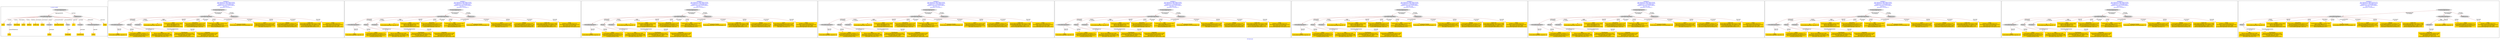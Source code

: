digraph n0 {
fontcolor="blue"
remincross="true"
label="s05-met.json"
subgraph cluster_0 {
label="1-correct model"
n2[style="filled",color="white",fillcolor="lightgray",label="CulturalHeritageObject1"];
n3[shape="plaintext",style="filled",fillcolor="gold",label="Date"];
n4[style="filled",color="white",fillcolor="lightgray",label="Person1"];
n5[shape="plaintext",style="filled",fillcolor="gold",label="Description"];
n6[shape="plaintext",style="filled",fillcolor="gold",label="values"];
n7[shape="plaintext",style="filled",fillcolor="gold",label="Medium"];
n8[shape="plaintext",style="filled",fillcolor="gold",label="Credit Line"];
n9[shape="plaintext",style="filled",fillcolor="gold",label="values"];
n10[style="filled",color="white",fillcolor="lightgray",label="Concept1"];
n11[shape="plaintext",style="filled",fillcolor="gold",label="Accession Number"];
n12[style="filled",color="white",fillcolor="lightgray",label="Place1"];
n13[shape="plaintext",style="filled",fillcolor="gold",label="id"];
n14[style="filled",color="white",fillcolor="lightgray",label="Concept2"];
n15[style="filled",color="white",fillcolor="lightgray",label="CulturalHeritageObject2"];
n16[shape="plaintext",style="filled",fillcolor="gold",label="values"];
n17[shape="plaintext",style="filled",fillcolor="gold",label="Who"];
n18[shape="plaintext",style="filled",fillcolor="gold",label="Geography"];
n19[style="filled",color="white",fillcolor="lightgray",label="EuropeanaAggregation1"];
n20[style="filled",color="white",fillcolor="lightgray",label="WebResource2"];
n21[shape="plaintext",style="filled",fillcolor="gold",label="image"];
n22[shape="plaintext",style="filled",fillcolor="gold",label="values"];
n23[shape="plaintext",style="filled",fillcolor="gold",label="Classification"];
}
subgraph cluster_1 {
label="candidate 0\nlink coherence:0.7894736842105263\nnode coherence:0.7894736842105263\nconfidence:0.7124108468678053\nmapping score:0.6077710341689676\ncost:18.9737\n-precision:0.79-recall:0.71"
n25[style="filled",color="white",fillcolor="lightgray",label="CulturalHeritageObject1"];
n26[style="filled",color="white",fillcolor="lightgray",label="CulturalHeritageObject2"];
n27[style="filled",color="white",fillcolor="lightgray",label="Person1"];
n28[style="filled",color="white",fillcolor="lightgray",label="Document1"];
n29[style="filled",color="white",fillcolor="lightgray",label="EuropeanaAggregation1"];
n30[style="filled",color="white",fillcolor="lightgray",label="WebResource1"];
n31[shape="plaintext",style="filled",fillcolor="gold",label="image\n[WebResource,classLink,0.973]\n[Document,columnSubClassOfLink,0.016]\n[Document,classLink,0.009]\n[CulturalHeritageObject,description,0.002]"];
n32[shape="plaintext",style="filled",fillcolor="gold",label="values\n[CulturalHeritageObject,objectId,1.0]"];
n33[shape="plaintext",style="filled",fillcolor="gold",label="Who\n[Person,nameOfThePerson,0.496]\n[Document,columnSubClassOfLink,0.198]\n[CulturalHeritageObject,description,0.153]\n[Document,classLink,0.153]"];
n34[shape="plaintext",style="filled",fillcolor="gold",label="id\n[CulturalHeritageObject,objectId,1.0]"];
n35[shape="plaintext",style="filled",fillcolor="gold",label="Classification\n[Person,biographicalInformation,0.597]\n[CulturalHeritageObject,description,0.306]\n[Concept,prefLabel,0.082]\n[Person,professionOrOccupation,0.014]"];
n36[shape="plaintext",style="filled",fillcolor="gold",label="values\n[CulturalHeritageObject,extent,0.964]\n[Person,dateOfDeath,0.02]\n[Person,dateOfBirth,0.015]\n[Person,biographicalInformation,0.002]"];
n37[shape="plaintext",style="filled",fillcolor="gold",label="Description\n[CulturalHeritageObject,description,0.553]\n[Person,biographicalInformation,0.37]\n[CulturalHeritageObject,provenance,0.047]\n[CulturalHeritageObject,title,0.03]"];
n38[shape="plaintext",style="filled",fillcolor="gold",label="Date\n[CulturalHeritageObject,created,0.782]\n[Person,dateOfBirth,0.11]\n[CulturalHeritageObject,description,0.071]\n[Person,dateOfDeath,0.037]"];
n39[shape="plaintext",style="filled",fillcolor="gold",label="values\n[CulturalHeritageObject,medium,0.71]\n[CulturalHeritageObject,description,0.215]\n[Person,biographicalInformation,0.071]\n[Concept,prefLabel,0.004]"];
n40[shape="plaintext",style="filled",fillcolor="gold",label="Accession Number\n[CulturalHeritageObject,accessionNumber,1.0]"];
n41[shape="plaintext",style="filled",fillcolor="gold",label="values\n[CulturalHeritageObject,description,0.361]\n[Person,biographicalInformation,0.305]\n[CulturalHeritageObject,provenance,0.224]\n[Document,classLink,0.11]"];
n42[shape="plaintext",style="filled",fillcolor="gold",label="Medium\n[CulturalHeritageObject,medium,0.87]\n[CulturalHeritageObject,description,0.124]\n[Person,biographicalInformation,0.006]\n[Document,columnSubClassOfLink,0.0]"];
n43[shape="plaintext",style="filled",fillcolor="gold",label="Credit Line\n[CulturalHeritageObject,provenance,0.686]\n[CulturalHeritageObject,description,0.142]\n[CulturalHeritageObject,rights,0.102]\n[Person,biographicalInformation,0.071]"];
n44[shape="plaintext",style="filled",fillcolor="gold",label="Geography\n[CulturalHeritageObject,description,0.406]\n[Person,biographicalInformation,0.38]\n[Document,classLink,0.118]\n[CulturalHeritageObject,rightsHolder,0.096]"];
}
subgraph cluster_2 {
label="candidate 1\nlink coherence:0.7894736842105263\nnode coherence:0.7894736842105263\nconfidence:0.7124108468678053\nmapping score:0.6077710341689676\ncost:18.9737\n-precision:0.79-recall:0.71"
n46[style="filled",color="white",fillcolor="lightgray",label="CulturalHeritageObject1"];
n47[style="filled",color="white",fillcolor="lightgray",label="CulturalHeritageObject2"];
n48[style="filled",color="white",fillcolor="lightgray",label="Person1"];
n49[style="filled",color="white",fillcolor="lightgray",label="Document2"];
n50[style="filled",color="white",fillcolor="lightgray",label="EuropeanaAggregation1"];
n51[style="filled",color="white",fillcolor="lightgray",label="WebResource1"];
n52[shape="plaintext",style="filled",fillcolor="gold",label="image\n[WebResource,classLink,0.973]\n[Document,columnSubClassOfLink,0.016]\n[Document,classLink,0.009]\n[CulturalHeritageObject,description,0.002]"];
n53[shape="plaintext",style="filled",fillcolor="gold",label="values\n[CulturalHeritageObject,objectId,1.0]"];
n54[shape="plaintext",style="filled",fillcolor="gold",label="Who\n[Person,nameOfThePerson,0.496]\n[Document,columnSubClassOfLink,0.198]\n[CulturalHeritageObject,description,0.153]\n[Document,classLink,0.153]"];
n55[shape="plaintext",style="filled",fillcolor="gold",label="Geography\n[CulturalHeritageObject,description,0.406]\n[Person,biographicalInformation,0.38]\n[Document,classLink,0.118]\n[CulturalHeritageObject,rightsHolder,0.096]"];
n56[shape="plaintext",style="filled",fillcolor="gold",label="id\n[CulturalHeritageObject,objectId,1.0]"];
n57[shape="plaintext",style="filled",fillcolor="gold",label="Classification\n[Person,biographicalInformation,0.597]\n[CulturalHeritageObject,description,0.306]\n[Concept,prefLabel,0.082]\n[Person,professionOrOccupation,0.014]"];
n58[shape="plaintext",style="filled",fillcolor="gold",label="values\n[CulturalHeritageObject,extent,0.964]\n[Person,dateOfDeath,0.02]\n[Person,dateOfBirth,0.015]\n[Person,biographicalInformation,0.002]"];
n59[shape="plaintext",style="filled",fillcolor="gold",label="Description\n[CulturalHeritageObject,description,0.553]\n[Person,biographicalInformation,0.37]\n[CulturalHeritageObject,provenance,0.047]\n[CulturalHeritageObject,title,0.03]"];
n60[shape="plaintext",style="filled",fillcolor="gold",label="Date\n[CulturalHeritageObject,created,0.782]\n[Person,dateOfBirth,0.11]\n[CulturalHeritageObject,description,0.071]\n[Person,dateOfDeath,0.037]"];
n61[shape="plaintext",style="filled",fillcolor="gold",label="values\n[CulturalHeritageObject,medium,0.71]\n[CulturalHeritageObject,description,0.215]\n[Person,biographicalInformation,0.071]\n[Concept,prefLabel,0.004]"];
n62[shape="plaintext",style="filled",fillcolor="gold",label="Accession Number\n[CulturalHeritageObject,accessionNumber,1.0]"];
n63[shape="plaintext",style="filled",fillcolor="gold",label="values\n[CulturalHeritageObject,description,0.361]\n[Person,biographicalInformation,0.305]\n[CulturalHeritageObject,provenance,0.224]\n[Document,classLink,0.11]"];
n64[shape="plaintext",style="filled",fillcolor="gold",label="Medium\n[CulturalHeritageObject,medium,0.87]\n[CulturalHeritageObject,description,0.124]\n[Person,biographicalInformation,0.006]\n[Document,columnSubClassOfLink,0.0]"];
n65[shape="plaintext",style="filled",fillcolor="gold",label="Credit Line\n[CulturalHeritageObject,provenance,0.686]\n[CulturalHeritageObject,description,0.142]\n[CulturalHeritageObject,rights,0.102]\n[Person,biographicalInformation,0.071]"];
}
subgraph cluster_3 {
label="candidate 2\nlink coherence:0.7894736842105263\nnode coherence:0.7894736842105263\nconfidence:0.7124108468678053\nmapping score:0.6077710341689676\ncost:18.9737\n-precision:0.79-recall:0.71"
n67[style="filled",color="white",fillcolor="lightgray",label="CulturalHeritageObject1"];
n68[style="filled",color="white",fillcolor="lightgray",label="CulturalHeritageObject2"];
n69[style="filled",color="white",fillcolor="lightgray",label="Person1"];
n70[style="filled",color="white",fillcolor="lightgray",label="Document1"];
n71[style="filled",color="white",fillcolor="lightgray",label="EuropeanaAggregation1"];
n72[style="filled",color="white",fillcolor="lightgray",label="WebResource1"];
n73[shape="plaintext",style="filled",fillcolor="gold",label="image\n[WebResource,classLink,0.973]\n[Document,columnSubClassOfLink,0.016]\n[Document,classLink,0.009]\n[CulturalHeritageObject,description,0.002]"];
n74[shape="plaintext",style="filled",fillcolor="gold",label="values\n[CulturalHeritageObject,objectId,1.0]"];
n75[shape="plaintext",style="filled",fillcolor="gold",label="Who\n[Person,nameOfThePerson,0.496]\n[Document,columnSubClassOfLink,0.198]\n[CulturalHeritageObject,description,0.153]\n[Document,classLink,0.153]"];
n76[shape="plaintext",style="filled",fillcolor="gold",label="id\n[CulturalHeritageObject,objectId,1.0]"];
n77[shape="plaintext",style="filled",fillcolor="gold",label="Classification\n[Person,biographicalInformation,0.597]\n[CulturalHeritageObject,description,0.306]\n[Concept,prefLabel,0.082]\n[Person,professionOrOccupation,0.014]"];
n78[shape="plaintext",style="filled",fillcolor="gold",label="values\n[CulturalHeritageObject,extent,0.964]\n[Person,dateOfDeath,0.02]\n[Person,dateOfBirth,0.015]\n[Person,biographicalInformation,0.002]"];
n79[shape="plaintext",style="filled",fillcolor="gold",label="Description\n[CulturalHeritageObject,description,0.553]\n[Person,biographicalInformation,0.37]\n[CulturalHeritageObject,provenance,0.047]\n[CulturalHeritageObject,title,0.03]"];
n80[shape="plaintext",style="filled",fillcolor="gold",label="Date\n[CulturalHeritageObject,created,0.782]\n[Person,dateOfBirth,0.11]\n[CulturalHeritageObject,description,0.071]\n[Person,dateOfDeath,0.037]"];
n81[shape="plaintext",style="filled",fillcolor="gold",label="values\n[CulturalHeritageObject,medium,0.71]\n[CulturalHeritageObject,description,0.215]\n[Person,biographicalInformation,0.071]\n[Concept,prefLabel,0.004]"];
n82[shape="plaintext",style="filled",fillcolor="gold",label="Accession Number\n[CulturalHeritageObject,accessionNumber,1.0]"];
n83[shape="plaintext",style="filled",fillcolor="gold",label="Credit Line\n[CulturalHeritageObject,provenance,0.686]\n[CulturalHeritageObject,description,0.142]\n[CulturalHeritageObject,rights,0.102]\n[Person,biographicalInformation,0.071]"];
n84[shape="plaintext",style="filled",fillcolor="gold",label="Medium\n[CulturalHeritageObject,medium,0.87]\n[CulturalHeritageObject,description,0.124]\n[Person,biographicalInformation,0.006]\n[Document,columnSubClassOfLink,0.0]"];
n85[shape="plaintext",style="filled",fillcolor="gold",label="values\n[CulturalHeritageObject,description,0.361]\n[Person,biographicalInformation,0.305]\n[CulturalHeritageObject,provenance,0.224]\n[Document,classLink,0.11]"];
n86[shape="plaintext",style="filled",fillcolor="gold",label="Geography\n[CulturalHeritageObject,description,0.406]\n[Person,biographicalInformation,0.38]\n[Document,classLink,0.118]\n[CulturalHeritageObject,rightsHolder,0.096]"];
}
subgraph cluster_4 {
label="candidate 3\nlink coherence:0.7894736842105263\nnode coherence:0.7894736842105263\nconfidence:0.7124108468678053\nmapping score:0.6077710341689676\ncost:18.97376\n-precision:0.79-recall:0.71"
n88[style="filled",color="white",fillcolor="lightgray",label="CulturalHeritageObject1"];
n89[style="filled",color="white",fillcolor="lightgray",label="CulturalHeritageObject2"];
n90[style="filled",color="white",fillcolor="lightgray",label="Person2"];
n91[style="filled",color="white",fillcolor="lightgray",label="Document1"];
n92[style="filled",color="white",fillcolor="lightgray",label="EuropeanaAggregation1"];
n93[style="filled",color="white",fillcolor="lightgray",label="WebResource1"];
n94[shape="plaintext",style="filled",fillcolor="gold",label="image\n[WebResource,classLink,0.973]\n[Document,columnSubClassOfLink,0.016]\n[Document,classLink,0.009]\n[CulturalHeritageObject,description,0.002]"];
n95[shape="plaintext",style="filled",fillcolor="gold",label="values\n[CulturalHeritageObject,objectId,1.0]"];
n96[shape="plaintext",style="filled",fillcolor="gold",label="id\n[CulturalHeritageObject,objectId,1.0]"];
n97[shape="plaintext",style="filled",fillcolor="gold",label="values\n[CulturalHeritageObject,extent,0.964]\n[Person,dateOfDeath,0.02]\n[Person,dateOfBirth,0.015]\n[Person,biographicalInformation,0.002]"];
n98[shape="plaintext",style="filled",fillcolor="gold",label="Description\n[CulturalHeritageObject,description,0.553]\n[Person,biographicalInformation,0.37]\n[CulturalHeritageObject,provenance,0.047]\n[CulturalHeritageObject,title,0.03]"];
n99[shape="plaintext",style="filled",fillcolor="gold",label="Date\n[CulturalHeritageObject,created,0.782]\n[Person,dateOfBirth,0.11]\n[CulturalHeritageObject,description,0.071]\n[Person,dateOfDeath,0.037]"];
n100[shape="plaintext",style="filled",fillcolor="gold",label="values\n[CulturalHeritageObject,medium,0.71]\n[CulturalHeritageObject,description,0.215]\n[Person,biographicalInformation,0.071]\n[Concept,prefLabel,0.004]"];
n101[shape="plaintext",style="filled",fillcolor="gold",label="Who\n[Person,nameOfThePerson,0.496]\n[Document,columnSubClassOfLink,0.198]\n[CulturalHeritageObject,description,0.153]\n[Document,classLink,0.153]"];
n102[shape="plaintext",style="filled",fillcolor="gold",label="Accession Number\n[CulturalHeritageObject,accessionNumber,1.0]"];
n103[shape="plaintext",style="filled",fillcolor="gold",label="values\n[CulturalHeritageObject,description,0.361]\n[Person,biographicalInformation,0.305]\n[CulturalHeritageObject,provenance,0.224]\n[Document,classLink,0.11]"];
n104[shape="plaintext",style="filled",fillcolor="gold",label="Medium\n[CulturalHeritageObject,medium,0.87]\n[CulturalHeritageObject,description,0.124]\n[Person,biographicalInformation,0.006]\n[Document,columnSubClassOfLink,0.0]"];
n105[shape="plaintext",style="filled",fillcolor="gold",label="Classification\n[Person,biographicalInformation,0.597]\n[CulturalHeritageObject,description,0.306]\n[Concept,prefLabel,0.082]\n[Person,professionOrOccupation,0.014]"];
n106[shape="plaintext",style="filled",fillcolor="gold",label="Credit Line\n[CulturalHeritageObject,provenance,0.686]\n[CulturalHeritageObject,description,0.142]\n[CulturalHeritageObject,rights,0.102]\n[Person,biographicalInformation,0.071]"];
n107[shape="plaintext",style="filled",fillcolor="gold",label="Geography\n[CulturalHeritageObject,description,0.406]\n[Person,biographicalInformation,0.38]\n[Document,classLink,0.118]\n[CulturalHeritageObject,rightsHolder,0.096]"];
}
subgraph cluster_5 {
label="candidate 4\nlink coherence:0.7894736842105263\nnode coherence:0.7894736842105263\nconfidence:0.7124108468678053\nmapping score:0.6077710341689676\ncost:18.97376\n-precision:0.79-recall:0.71"
n109[style="filled",color="white",fillcolor="lightgray",label="CulturalHeritageObject1"];
n110[style="filled",color="white",fillcolor="lightgray",label="CulturalHeritageObject2"];
n111[style="filled",color="white",fillcolor="lightgray",label="Person2"];
n112[style="filled",color="white",fillcolor="lightgray",label="Document2"];
n113[style="filled",color="white",fillcolor="lightgray",label="EuropeanaAggregation1"];
n114[style="filled",color="white",fillcolor="lightgray",label="WebResource1"];
n115[shape="plaintext",style="filled",fillcolor="gold",label="image\n[WebResource,classLink,0.973]\n[Document,columnSubClassOfLink,0.016]\n[Document,classLink,0.009]\n[CulturalHeritageObject,description,0.002]"];
n116[shape="plaintext",style="filled",fillcolor="gold",label="values\n[CulturalHeritageObject,objectId,1.0]"];
n117[shape="plaintext",style="filled",fillcolor="gold",label="Geography\n[CulturalHeritageObject,description,0.406]\n[Person,biographicalInformation,0.38]\n[Document,classLink,0.118]\n[CulturalHeritageObject,rightsHolder,0.096]"];
n118[shape="plaintext",style="filled",fillcolor="gold",label="id\n[CulturalHeritageObject,objectId,1.0]"];
n119[shape="plaintext",style="filled",fillcolor="gold",label="values\n[CulturalHeritageObject,extent,0.964]\n[Person,dateOfDeath,0.02]\n[Person,dateOfBirth,0.015]\n[Person,biographicalInformation,0.002]"];
n120[shape="plaintext",style="filled",fillcolor="gold",label="Description\n[CulturalHeritageObject,description,0.553]\n[Person,biographicalInformation,0.37]\n[CulturalHeritageObject,provenance,0.047]\n[CulturalHeritageObject,title,0.03]"];
n121[shape="plaintext",style="filled",fillcolor="gold",label="Date\n[CulturalHeritageObject,created,0.782]\n[Person,dateOfBirth,0.11]\n[CulturalHeritageObject,description,0.071]\n[Person,dateOfDeath,0.037]"];
n122[shape="plaintext",style="filled",fillcolor="gold",label="values\n[CulturalHeritageObject,medium,0.71]\n[CulturalHeritageObject,description,0.215]\n[Person,biographicalInformation,0.071]\n[Concept,prefLabel,0.004]"];
n123[shape="plaintext",style="filled",fillcolor="gold",label="Who\n[Person,nameOfThePerson,0.496]\n[Document,columnSubClassOfLink,0.198]\n[CulturalHeritageObject,description,0.153]\n[Document,classLink,0.153]"];
n124[shape="plaintext",style="filled",fillcolor="gold",label="Accession Number\n[CulturalHeritageObject,accessionNumber,1.0]"];
n125[shape="plaintext",style="filled",fillcolor="gold",label="values\n[CulturalHeritageObject,description,0.361]\n[Person,biographicalInformation,0.305]\n[CulturalHeritageObject,provenance,0.224]\n[Document,classLink,0.11]"];
n126[shape="plaintext",style="filled",fillcolor="gold",label="Medium\n[CulturalHeritageObject,medium,0.87]\n[CulturalHeritageObject,description,0.124]\n[Person,biographicalInformation,0.006]\n[Document,columnSubClassOfLink,0.0]"];
n127[shape="plaintext",style="filled",fillcolor="gold",label="Classification\n[Person,biographicalInformation,0.597]\n[CulturalHeritageObject,description,0.306]\n[Concept,prefLabel,0.082]\n[Person,professionOrOccupation,0.014]"];
n128[shape="plaintext",style="filled",fillcolor="gold",label="Credit Line\n[CulturalHeritageObject,provenance,0.686]\n[CulturalHeritageObject,description,0.142]\n[CulturalHeritageObject,rights,0.102]\n[Person,biographicalInformation,0.071]"];
}
subgraph cluster_6 {
label="candidate 5\nlink coherence:0.7894736842105263\nnode coherence:0.7894736842105263\nconfidence:0.7124108468678053\nmapping score:0.6077710341689676\ncost:18.97394\n-precision:0.79-recall:0.71"
n130[style="filled",color="white",fillcolor="lightgray",label="CulturalHeritageObject1"];
n131[style="filled",color="white",fillcolor="lightgray",label="CulturalHeritageObject2"];
n132[style="filled",color="white",fillcolor="lightgray",label="Person1"];
n133[style="filled",color="white",fillcolor="lightgray",label="Document1"];
n134[style="filled",color="white",fillcolor="lightgray",label="EuropeanaAggregation1"];
n135[style="filled",color="white",fillcolor="lightgray",label="WebResource2"];
n136[shape="plaintext",style="filled",fillcolor="gold",label="values\n[CulturalHeritageObject,objectId,1.0]"];
n137[shape="plaintext",style="filled",fillcolor="gold",label="Who\n[Person,nameOfThePerson,0.496]\n[Document,columnSubClassOfLink,0.198]\n[CulturalHeritageObject,description,0.153]\n[Document,classLink,0.153]"];
n138[shape="plaintext",style="filled",fillcolor="gold",label="id\n[CulturalHeritageObject,objectId,1.0]"];
n139[shape="plaintext",style="filled",fillcolor="gold",label="Classification\n[Person,biographicalInformation,0.597]\n[CulturalHeritageObject,description,0.306]\n[Concept,prefLabel,0.082]\n[Person,professionOrOccupation,0.014]"];
n140[shape="plaintext",style="filled",fillcolor="gold",label="values\n[CulturalHeritageObject,extent,0.964]\n[Person,dateOfDeath,0.02]\n[Person,dateOfBirth,0.015]\n[Person,biographicalInformation,0.002]"];
n141[shape="plaintext",style="filled",fillcolor="gold",label="Description\n[CulturalHeritageObject,description,0.553]\n[Person,biographicalInformation,0.37]\n[CulturalHeritageObject,provenance,0.047]\n[CulturalHeritageObject,title,0.03]"];
n142[shape="plaintext",style="filled",fillcolor="gold",label="Date\n[CulturalHeritageObject,created,0.782]\n[Person,dateOfBirth,0.11]\n[CulturalHeritageObject,description,0.071]\n[Person,dateOfDeath,0.037]"];
n143[shape="plaintext",style="filled",fillcolor="gold",label="values\n[CulturalHeritageObject,medium,0.71]\n[CulturalHeritageObject,description,0.215]\n[Person,biographicalInformation,0.071]\n[Concept,prefLabel,0.004]"];
n144[shape="plaintext",style="filled",fillcolor="gold",label="Accession Number\n[CulturalHeritageObject,accessionNumber,1.0]"];
n145[shape="plaintext",style="filled",fillcolor="gold",label="image\n[WebResource,classLink,0.973]\n[Document,columnSubClassOfLink,0.016]\n[Document,classLink,0.009]\n[CulturalHeritageObject,description,0.002]"];
n146[shape="plaintext",style="filled",fillcolor="gold",label="values\n[CulturalHeritageObject,description,0.361]\n[Person,biographicalInformation,0.305]\n[CulturalHeritageObject,provenance,0.224]\n[Document,classLink,0.11]"];
n147[shape="plaintext",style="filled",fillcolor="gold",label="Medium\n[CulturalHeritageObject,medium,0.87]\n[CulturalHeritageObject,description,0.124]\n[Person,biographicalInformation,0.006]\n[Document,columnSubClassOfLink,0.0]"];
n148[shape="plaintext",style="filled",fillcolor="gold",label="Credit Line\n[CulturalHeritageObject,provenance,0.686]\n[CulturalHeritageObject,description,0.142]\n[CulturalHeritageObject,rights,0.102]\n[Person,biographicalInformation,0.071]"];
n149[shape="plaintext",style="filled",fillcolor="gold",label="Geography\n[CulturalHeritageObject,description,0.406]\n[Person,biographicalInformation,0.38]\n[Document,classLink,0.118]\n[CulturalHeritageObject,rightsHolder,0.096]"];
}
subgraph cluster_7 {
label="candidate 6\nlink coherence:0.7894736842105263\nnode coherence:0.7894736842105263\nconfidence:0.7124108468678053\nmapping score:0.6077710341689676\ncost:18.97394\n-precision:0.79-recall:0.71"
n151[style="filled",color="white",fillcolor="lightgray",label="CulturalHeritageObject1"];
n152[style="filled",color="white",fillcolor="lightgray",label="CulturalHeritageObject2"];
n153[style="filled",color="white",fillcolor="lightgray",label="Person1"];
n154[style="filled",color="white",fillcolor="lightgray",label="Document2"];
n155[style="filled",color="white",fillcolor="lightgray",label="EuropeanaAggregation1"];
n156[style="filled",color="white",fillcolor="lightgray",label="WebResource2"];
n157[shape="plaintext",style="filled",fillcolor="gold",label="values\n[CulturalHeritageObject,objectId,1.0]"];
n158[shape="plaintext",style="filled",fillcolor="gold",label="Who\n[Person,nameOfThePerson,0.496]\n[Document,columnSubClassOfLink,0.198]\n[CulturalHeritageObject,description,0.153]\n[Document,classLink,0.153]"];
n159[shape="plaintext",style="filled",fillcolor="gold",label="Geography\n[CulturalHeritageObject,description,0.406]\n[Person,biographicalInformation,0.38]\n[Document,classLink,0.118]\n[CulturalHeritageObject,rightsHolder,0.096]"];
n160[shape="plaintext",style="filled",fillcolor="gold",label="id\n[CulturalHeritageObject,objectId,1.0]"];
n161[shape="plaintext",style="filled",fillcolor="gold",label="Classification\n[Person,biographicalInformation,0.597]\n[CulturalHeritageObject,description,0.306]\n[Concept,prefLabel,0.082]\n[Person,professionOrOccupation,0.014]"];
n162[shape="plaintext",style="filled",fillcolor="gold",label="values\n[CulturalHeritageObject,extent,0.964]\n[Person,dateOfDeath,0.02]\n[Person,dateOfBirth,0.015]\n[Person,biographicalInformation,0.002]"];
n163[shape="plaintext",style="filled",fillcolor="gold",label="Description\n[CulturalHeritageObject,description,0.553]\n[Person,biographicalInformation,0.37]\n[CulturalHeritageObject,provenance,0.047]\n[CulturalHeritageObject,title,0.03]"];
n164[shape="plaintext",style="filled",fillcolor="gold",label="Date\n[CulturalHeritageObject,created,0.782]\n[Person,dateOfBirth,0.11]\n[CulturalHeritageObject,description,0.071]\n[Person,dateOfDeath,0.037]"];
n165[shape="plaintext",style="filled",fillcolor="gold",label="values\n[CulturalHeritageObject,medium,0.71]\n[CulturalHeritageObject,description,0.215]\n[Person,biographicalInformation,0.071]\n[Concept,prefLabel,0.004]"];
n166[shape="plaintext",style="filled",fillcolor="gold",label="Accession Number\n[CulturalHeritageObject,accessionNumber,1.0]"];
n167[shape="plaintext",style="filled",fillcolor="gold",label="image\n[WebResource,classLink,0.973]\n[Document,columnSubClassOfLink,0.016]\n[Document,classLink,0.009]\n[CulturalHeritageObject,description,0.002]"];
n168[shape="plaintext",style="filled",fillcolor="gold",label="values\n[CulturalHeritageObject,description,0.361]\n[Person,biographicalInformation,0.305]\n[CulturalHeritageObject,provenance,0.224]\n[Document,classLink,0.11]"];
n169[shape="plaintext",style="filled",fillcolor="gold",label="Medium\n[CulturalHeritageObject,medium,0.87]\n[CulturalHeritageObject,description,0.124]\n[Person,biographicalInformation,0.006]\n[Document,columnSubClassOfLink,0.0]"];
n170[shape="plaintext",style="filled",fillcolor="gold",label="Credit Line\n[CulturalHeritageObject,provenance,0.686]\n[CulturalHeritageObject,description,0.142]\n[CulturalHeritageObject,rights,0.102]\n[Person,biographicalInformation,0.071]"];
}
subgraph cluster_8 {
label="candidate 7\nlink coherence:0.7894736842105263\nnode coherence:0.7894736842105263\nconfidence:0.7124108468678053\nmapping score:0.6077710341689676\ncost:18.974\n-precision:0.79-recall:0.71"
n172[style="filled",color="white",fillcolor="lightgray",label="CulturalHeritageObject1"];
n173[style="filled",color="white",fillcolor="lightgray",label="CulturalHeritageObject2"];
n174[style="filled",color="white",fillcolor="lightgray",label="Person2"];
n175[style="filled",color="white",fillcolor="lightgray",label="Document1"];
n176[style="filled",color="white",fillcolor="lightgray",label="EuropeanaAggregation1"];
n177[style="filled",color="white",fillcolor="lightgray",label="WebResource2"];
n178[shape="plaintext",style="filled",fillcolor="gold",label="values\n[CulturalHeritageObject,objectId,1.0]"];
n179[shape="plaintext",style="filled",fillcolor="gold",label="id\n[CulturalHeritageObject,objectId,1.0]"];
n180[shape="plaintext",style="filled",fillcolor="gold",label="values\n[CulturalHeritageObject,extent,0.964]\n[Person,dateOfDeath,0.02]\n[Person,dateOfBirth,0.015]\n[Person,biographicalInformation,0.002]"];
n181[shape="plaintext",style="filled",fillcolor="gold",label="Description\n[CulturalHeritageObject,description,0.553]\n[Person,biographicalInformation,0.37]\n[CulturalHeritageObject,provenance,0.047]\n[CulturalHeritageObject,title,0.03]"];
n182[shape="plaintext",style="filled",fillcolor="gold",label="Date\n[CulturalHeritageObject,created,0.782]\n[Person,dateOfBirth,0.11]\n[CulturalHeritageObject,description,0.071]\n[Person,dateOfDeath,0.037]"];
n183[shape="plaintext",style="filled",fillcolor="gold",label="values\n[CulturalHeritageObject,medium,0.71]\n[CulturalHeritageObject,description,0.215]\n[Person,biographicalInformation,0.071]\n[Concept,prefLabel,0.004]"];
n184[shape="plaintext",style="filled",fillcolor="gold",label="Who\n[Person,nameOfThePerson,0.496]\n[Document,columnSubClassOfLink,0.198]\n[CulturalHeritageObject,description,0.153]\n[Document,classLink,0.153]"];
n185[shape="plaintext",style="filled",fillcolor="gold",label="Accession Number\n[CulturalHeritageObject,accessionNumber,1.0]"];
n186[shape="plaintext",style="filled",fillcolor="gold",label="image\n[WebResource,classLink,0.973]\n[Document,columnSubClassOfLink,0.016]\n[Document,classLink,0.009]\n[CulturalHeritageObject,description,0.002]"];
n187[shape="plaintext",style="filled",fillcolor="gold",label="values\n[CulturalHeritageObject,description,0.361]\n[Person,biographicalInformation,0.305]\n[CulturalHeritageObject,provenance,0.224]\n[Document,classLink,0.11]"];
n188[shape="plaintext",style="filled",fillcolor="gold",label="Medium\n[CulturalHeritageObject,medium,0.87]\n[CulturalHeritageObject,description,0.124]\n[Person,biographicalInformation,0.006]\n[Document,columnSubClassOfLink,0.0]"];
n189[shape="plaintext",style="filled",fillcolor="gold",label="Classification\n[Person,biographicalInformation,0.597]\n[CulturalHeritageObject,description,0.306]\n[Concept,prefLabel,0.082]\n[Person,professionOrOccupation,0.014]"];
n190[shape="plaintext",style="filled",fillcolor="gold",label="Credit Line\n[CulturalHeritageObject,provenance,0.686]\n[CulturalHeritageObject,description,0.142]\n[CulturalHeritageObject,rights,0.102]\n[Person,biographicalInformation,0.071]"];
n191[shape="plaintext",style="filled",fillcolor="gold",label="Geography\n[CulturalHeritageObject,description,0.406]\n[Person,biographicalInformation,0.38]\n[Document,classLink,0.118]\n[CulturalHeritageObject,rightsHolder,0.096]"];
}
subgraph cluster_9 {
label="candidate 8\nlink coherence:0.7894736842105263\nnode coherence:0.7894736842105263\nconfidence:0.7124108468678053\nmapping score:0.6077710341689676\ncost:18.974\n-precision:0.79-recall:0.71"
n193[style="filled",color="white",fillcolor="lightgray",label="CulturalHeritageObject1"];
n194[style="filled",color="white",fillcolor="lightgray",label="CulturalHeritageObject2"];
n195[style="filled",color="white",fillcolor="lightgray",label="Person2"];
n196[style="filled",color="white",fillcolor="lightgray",label="Document2"];
n197[style="filled",color="white",fillcolor="lightgray",label="EuropeanaAggregation1"];
n198[style="filled",color="white",fillcolor="lightgray",label="WebResource2"];
n199[shape="plaintext",style="filled",fillcolor="gold",label="values\n[CulturalHeritageObject,objectId,1.0]"];
n200[shape="plaintext",style="filled",fillcolor="gold",label="Geography\n[CulturalHeritageObject,description,0.406]\n[Person,biographicalInformation,0.38]\n[Document,classLink,0.118]\n[CulturalHeritageObject,rightsHolder,0.096]"];
n201[shape="plaintext",style="filled",fillcolor="gold",label="id\n[CulturalHeritageObject,objectId,1.0]"];
n202[shape="plaintext",style="filled",fillcolor="gold",label="values\n[CulturalHeritageObject,extent,0.964]\n[Person,dateOfDeath,0.02]\n[Person,dateOfBirth,0.015]\n[Person,biographicalInformation,0.002]"];
n203[shape="plaintext",style="filled",fillcolor="gold",label="Description\n[CulturalHeritageObject,description,0.553]\n[Person,biographicalInformation,0.37]\n[CulturalHeritageObject,provenance,0.047]\n[CulturalHeritageObject,title,0.03]"];
n204[shape="plaintext",style="filled",fillcolor="gold",label="Date\n[CulturalHeritageObject,created,0.782]\n[Person,dateOfBirth,0.11]\n[CulturalHeritageObject,description,0.071]\n[Person,dateOfDeath,0.037]"];
n205[shape="plaintext",style="filled",fillcolor="gold",label="values\n[CulturalHeritageObject,medium,0.71]\n[CulturalHeritageObject,description,0.215]\n[Person,biographicalInformation,0.071]\n[Concept,prefLabel,0.004]"];
n206[shape="plaintext",style="filled",fillcolor="gold",label="Who\n[Person,nameOfThePerson,0.496]\n[Document,columnSubClassOfLink,0.198]\n[CulturalHeritageObject,description,0.153]\n[Document,classLink,0.153]"];
n207[shape="plaintext",style="filled",fillcolor="gold",label="Accession Number\n[CulturalHeritageObject,accessionNumber,1.0]"];
n208[shape="plaintext",style="filled",fillcolor="gold",label="image\n[WebResource,classLink,0.973]\n[Document,columnSubClassOfLink,0.016]\n[Document,classLink,0.009]\n[CulturalHeritageObject,description,0.002]"];
n209[shape="plaintext",style="filled",fillcolor="gold",label="values\n[CulturalHeritageObject,description,0.361]\n[Person,biographicalInformation,0.305]\n[CulturalHeritageObject,provenance,0.224]\n[Document,classLink,0.11]"];
n210[shape="plaintext",style="filled",fillcolor="gold",label="Medium\n[CulturalHeritageObject,medium,0.87]\n[CulturalHeritageObject,description,0.124]\n[Person,biographicalInformation,0.006]\n[Document,columnSubClassOfLink,0.0]"];
n211[shape="plaintext",style="filled",fillcolor="gold",label="Classification\n[Person,biographicalInformation,0.597]\n[CulturalHeritageObject,description,0.306]\n[Concept,prefLabel,0.082]\n[Person,professionOrOccupation,0.014]"];
n212[shape="plaintext",style="filled",fillcolor="gold",label="Credit Line\n[CulturalHeritageObject,provenance,0.686]\n[CulturalHeritageObject,description,0.142]\n[CulturalHeritageObject,rights,0.102]\n[Person,biographicalInformation,0.071]"];
}
subgraph cluster_10 {
label="candidate 9\nlink coherence:0.7368421052631579\nnode coherence:0.7894736842105263\nconfidence:0.7124108468678053\nmapping score:0.6077710341689676\ncost:18.97182\n-precision:0.74-recall:0.67"
n214[style="filled",color="white",fillcolor="lightgray",label="CulturalHeritageObject1"];
n215[style="filled",color="white",fillcolor="lightgray",label="Person1"];
n216[style="filled",color="white",fillcolor="lightgray",label="CulturalHeritageObject2"];
n217[style="filled",color="white",fillcolor="lightgray",label="Document1"];
n218[style="filled",color="white",fillcolor="lightgray",label="EuropeanaAggregation1"];
n219[style="filled",color="white",fillcolor="lightgray",label="WebResource1"];
n220[shape="plaintext",style="filled",fillcolor="gold",label="image\n[WebResource,classLink,0.973]\n[Document,columnSubClassOfLink,0.016]\n[Document,classLink,0.009]\n[CulturalHeritageObject,description,0.002]"];
n221[shape="plaintext",style="filled",fillcolor="gold",label="values\n[CulturalHeritageObject,objectId,1.0]"];
n222[shape="plaintext",style="filled",fillcolor="gold",label="Who\n[Person,nameOfThePerson,0.496]\n[Document,columnSubClassOfLink,0.198]\n[CulturalHeritageObject,description,0.153]\n[Document,classLink,0.153]"];
n223[shape="plaintext",style="filled",fillcolor="gold",label="id\n[CulturalHeritageObject,objectId,1.0]"];
n224[shape="plaintext",style="filled",fillcolor="gold",label="Classification\n[Person,biographicalInformation,0.597]\n[CulturalHeritageObject,description,0.306]\n[Concept,prefLabel,0.082]\n[Person,professionOrOccupation,0.014]"];
n225[shape="plaintext",style="filled",fillcolor="gold",label="values\n[CulturalHeritageObject,extent,0.964]\n[Person,dateOfDeath,0.02]\n[Person,dateOfBirth,0.015]\n[Person,biographicalInformation,0.002]"];
n226[shape="plaintext",style="filled",fillcolor="gold",label="Description\n[CulturalHeritageObject,description,0.553]\n[Person,biographicalInformation,0.37]\n[CulturalHeritageObject,provenance,0.047]\n[CulturalHeritageObject,title,0.03]"];
n227[shape="plaintext",style="filled",fillcolor="gold",label="Date\n[CulturalHeritageObject,created,0.782]\n[Person,dateOfBirth,0.11]\n[CulturalHeritageObject,description,0.071]\n[Person,dateOfDeath,0.037]"];
n228[shape="plaintext",style="filled",fillcolor="gold",label="values\n[CulturalHeritageObject,medium,0.71]\n[CulturalHeritageObject,description,0.215]\n[Person,biographicalInformation,0.071]\n[Concept,prefLabel,0.004]"];
n229[shape="plaintext",style="filled",fillcolor="gold",label="Accession Number\n[CulturalHeritageObject,accessionNumber,1.0]"];
n230[shape="plaintext",style="filled",fillcolor="gold",label="values\n[CulturalHeritageObject,description,0.361]\n[Person,biographicalInformation,0.305]\n[CulturalHeritageObject,provenance,0.224]\n[Document,classLink,0.11]"];
n231[shape="plaintext",style="filled",fillcolor="gold",label="Medium\n[CulturalHeritageObject,medium,0.87]\n[CulturalHeritageObject,description,0.124]\n[Person,biographicalInformation,0.006]\n[Document,columnSubClassOfLink,0.0]"];
n232[shape="plaintext",style="filled",fillcolor="gold",label="Credit Line\n[CulturalHeritageObject,provenance,0.686]\n[CulturalHeritageObject,description,0.142]\n[CulturalHeritageObject,rights,0.102]\n[Person,biographicalInformation,0.071]"];
n233[shape="plaintext",style="filled",fillcolor="gold",label="Geography\n[CulturalHeritageObject,description,0.406]\n[Person,biographicalInformation,0.38]\n[Document,classLink,0.118]\n[CulturalHeritageObject,rightsHolder,0.096]"];
}
n2 -> n3[color="brown",fontcolor="black",label="created"]
n2 -> n4[color="brown",fontcolor="black",label="creator"]
n2 -> n5[color="brown",fontcolor="black",label="description"]
n2 -> n6[color="brown",fontcolor="black",label="extent"]
n2 -> n7[color="brown",fontcolor="black",label="medium"]
n2 -> n8[color="brown",fontcolor="black",label="provenance"]
n2 -> n9[color="brown",fontcolor="black",label="provenance"]
n2 -> n10[color="brown",fontcolor="black",label="subject"]
n2 -> n11[color="brown",fontcolor="black",label="accessionNumber"]
n2 -> n12[color="brown",fontcolor="black",label="associatedPlace"]
n2 -> n13[color="brown",fontcolor="black",label="objectId"]
n2 -> n14[color="brown",fontcolor="black",label="hasType"]
n2 -> n15[color="brown",fontcolor="black",label="isRelatedTo"]
n15 -> n16[color="brown",fontcolor="black",label="objectId"]
n4 -> n17[color="brown",fontcolor="black",label="nameOfThePerson"]
n12 -> n18[color="brown",fontcolor="black",label="label"]
n19 -> n2[color="brown",fontcolor="black",label="aggregatedCHO"]
n19 -> n20[color="brown",fontcolor="black",label="hasView"]
n20 -> n21[color="brown",fontcolor="black",label="classLink"]
n10 -> n22[color="brown",fontcolor="black",label="prefLabel"]
n14 -> n23[color="brown",fontcolor="black",label="prefLabel"]
n25 -> n26[color="brown",fontcolor="black",label="isRelatedTo\nw=0.99581"]
n25 -> n27[color="brown",fontcolor="black",label="creator\nw=0.9929"]
n25 -> n28[color="brown",fontcolor="black",label="page\nw=0.99749"]
n29 -> n25[color="brown",fontcolor="black",label="aggregatedCHO\nw=0.99393"]
n29 -> n30[color="brown",fontcolor="black",label="hasView\nw=0.99357"]
n30 -> n31[color="brown",fontcolor="black",label="classLink\nw=1.0"]
n26 -> n32[color="brown",fontcolor="black",label="objectId\nw=1.0"]
n27 -> n33[color="brown",fontcolor="black",label="nameOfThePerson\nw=1.0"]
n25 -> n34[color="brown",fontcolor="black",label="objectId\nw=1.0"]
n27 -> n35[color="brown",fontcolor="black",label="biographicalInformation\nw=1.0"]
n25 -> n36[color="brown",fontcolor="black",label="extent\nw=1.0"]
n25 -> n37[color="brown",fontcolor="black",label="description\nw=1.0"]
n25 -> n38[color="brown",fontcolor="black",label="created\nw=1.0"]
n26 -> n39[color="brown",fontcolor="black",label="medium\nw=1.0"]
n25 -> n40[color="brown",fontcolor="black",label="accessionNumber\nw=1.0"]
n25 -> n41[color="brown",fontcolor="black",label="provenance\nw=1.0"]
n25 -> n42[color="brown",fontcolor="black",label="medium\nw=1.0"]
n25 -> n43[color="brown",fontcolor="black",label="provenance\nw=1.0"]
n28 -> n44[color="brown",fontcolor="black",label="classLink\nw=1.0"]
n46 -> n47[color="brown",fontcolor="black",label="isRelatedTo\nw=0.99581"]
n46 -> n48[color="brown",fontcolor="black",label="creator\nw=0.9929"]
n46 -> n49[color="brown",fontcolor="black",label="page\nw=0.99749"]
n50 -> n46[color="brown",fontcolor="black",label="aggregatedCHO\nw=0.99393"]
n50 -> n51[color="brown",fontcolor="black",label="hasView\nw=0.99357"]
n51 -> n52[color="brown",fontcolor="black",label="classLink\nw=1.0"]
n47 -> n53[color="brown",fontcolor="black",label="objectId\nw=1.0"]
n48 -> n54[color="brown",fontcolor="black",label="nameOfThePerson\nw=1.0"]
n49 -> n55[color="brown",fontcolor="black",label="classLink\nw=1.0"]
n46 -> n56[color="brown",fontcolor="black",label="objectId\nw=1.0"]
n48 -> n57[color="brown",fontcolor="black",label="biographicalInformation\nw=1.0"]
n46 -> n58[color="brown",fontcolor="black",label="extent\nw=1.0"]
n46 -> n59[color="brown",fontcolor="black",label="description\nw=1.0"]
n46 -> n60[color="brown",fontcolor="black",label="created\nw=1.0"]
n47 -> n61[color="brown",fontcolor="black",label="medium\nw=1.0"]
n46 -> n62[color="brown",fontcolor="black",label="accessionNumber\nw=1.0"]
n46 -> n63[color="brown",fontcolor="black",label="provenance\nw=1.0"]
n46 -> n64[color="brown",fontcolor="black",label="medium\nw=1.0"]
n46 -> n65[color="brown",fontcolor="black",label="provenance\nw=1.0"]
n67 -> n68[color="brown",fontcolor="black",label="isRelatedTo\nw=0.99581"]
n67 -> n69[color="brown",fontcolor="black",label="creator\nw=0.9929"]
n67 -> n70[color="brown",fontcolor="black",label="page\nw=0.99749"]
n71 -> n67[color="brown",fontcolor="black",label="aggregatedCHO\nw=0.99393"]
n71 -> n72[color="brown",fontcolor="black",label="hasView\nw=0.99357"]
n72 -> n73[color="brown",fontcolor="black",label="classLink\nw=1.0"]
n68 -> n74[color="brown",fontcolor="black",label="objectId\nw=1.0"]
n69 -> n75[color="brown",fontcolor="black",label="nameOfThePerson\nw=1.0"]
n67 -> n76[color="brown",fontcolor="black",label="objectId\nw=1.0"]
n69 -> n77[color="brown",fontcolor="black",label="biographicalInformation\nw=1.0"]
n67 -> n78[color="brown",fontcolor="black",label="extent\nw=1.0"]
n67 -> n79[color="brown",fontcolor="black",label="description\nw=1.0"]
n67 -> n80[color="brown",fontcolor="black",label="created\nw=1.0"]
n68 -> n81[color="brown",fontcolor="black",label="medium\nw=1.0"]
n67 -> n82[color="brown",fontcolor="black",label="accessionNumber\nw=1.0"]
n67 -> n83[color="brown",fontcolor="black",label="provenance\nw=1.0"]
n67 -> n84[color="brown",fontcolor="black",label="medium\nw=1.0"]
n67 -> n85[color="brown",fontcolor="black",label="provenance\nw=1.0"]
n70 -> n86[color="brown",fontcolor="black",label="classLink\nw=1.0"]
n88 -> n89[color="brown",fontcolor="black",label="isRelatedTo\nw=0.99581"]
n88 -> n90[color="brown",fontcolor="black",label="creator\nw=0.99296"]
n88 -> n91[color="brown",fontcolor="black",label="page\nw=0.99749"]
n92 -> n88[color="brown",fontcolor="black",label="aggregatedCHO\nw=0.99393"]
n92 -> n93[color="brown",fontcolor="black",label="hasView\nw=0.99357"]
n93 -> n94[color="brown",fontcolor="black",label="classLink\nw=1.0"]
n89 -> n95[color="brown",fontcolor="black",label="objectId\nw=1.0"]
n88 -> n96[color="brown",fontcolor="black",label="objectId\nw=1.0"]
n88 -> n97[color="brown",fontcolor="black",label="extent\nw=1.0"]
n88 -> n98[color="brown",fontcolor="black",label="description\nw=1.0"]
n88 -> n99[color="brown",fontcolor="black",label="created\nw=1.0"]
n89 -> n100[color="brown",fontcolor="black",label="medium\nw=1.0"]
n90 -> n101[color="brown",fontcolor="black",label="nameOfThePerson\nw=1.0"]
n88 -> n102[color="brown",fontcolor="black",label="accessionNumber\nw=1.0"]
n88 -> n103[color="brown",fontcolor="black",label="provenance\nw=1.0"]
n88 -> n104[color="brown",fontcolor="black",label="medium\nw=1.0"]
n90 -> n105[color="brown",fontcolor="black",label="biographicalInformation\nw=1.0"]
n88 -> n106[color="brown",fontcolor="black",label="provenance\nw=1.0"]
n91 -> n107[color="brown",fontcolor="black",label="classLink\nw=1.0"]
n109 -> n110[color="brown",fontcolor="black",label="isRelatedTo\nw=0.99581"]
n109 -> n111[color="brown",fontcolor="black",label="creator\nw=0.99296"]
n109 -> n112[color="brown",fontcolor="black",label="page\nw=0.99749"]
n113 -> n109[color="brown",fontcolor="black",label="aggregatedCHO\nw=0.99393"]
n113 -> n114[color="brown",fontcolor="black",label="hasView\nw=0.99357"]
n114 -> n115[color="brown",fontcolor="black",label="classLink\nw=1.0"]
n110 -> n116[color="brown",fontcolor="black",label="objectId\nw=1.0"]
n112 -> n117[color="brown",fontcolor="black",label="classLink\nw=1.0"]
n109 -> n118[color="brown",fontcolor="black",label="objectId\nw=1.0"]
n109 -> n119[color="brown",fontcolor="black",label="extent\nw=1.0"]
n109 -> n120[color="brown",fontcolor="black",label="description\nw=1.0"]
n109 -> n121[color="brown",fontcolor="black",label="created\nw=1.0"]
n110 -> n122[color="brown",fontcolor="black",label="medium\nw=1.0"]
n111 -> n123[color="brown",fontcolor="black",label="nameOfThePerson\nw=1.0"]
n109 -> n124[color="brown",fontcolor="black",label="accessionNumber\nw=1.0"]
n109 -> n125[color="brown",fontcolor="black",label="provenance\nw=1.0"]
n109 -> n126[color="brown",fontcolor="black",label="medium\nw=1.0"]
n111 -> n127[color="brown",fontcolor="black",label="biographicalInformation\nw=1.0"]
n109 -> n128[color="brown",fontcolor="black",label="provenance\nw=1.0"]
n130 -> n131[color="brown",fontcolor="black",label="isRelatedTo\nw=0.99581"]
n130 -> n132[color="brown",fontcolor="black",label="creator\nw=0.9929"]
n130 -> n133[color="brown",fontcolor="black",label="page\nw=0.99749"]
n134 -> n130[color="brown",fontcolor="black",label="aggregatedCHO\nw=0.99393"]
n134 -> n135[color="brown",fontcolor="black",label="hasView\nw=0.99381"]
n131 -> n136[color="brown",fontcolor="black",label="objectId\nw=1.0"]
n132 -> n137[color="brown",fontcolor="black",label="nameOfThePerson\nw=1.0"]
n130 -> n138[color="brown",fontcolor="black",label="objectId\nw=1.0"]
n132 -> n139[color="brown",fontcolor="black",label="biographicalInformation\nw=1.0"]
n130 -> n140[color="brown",fontcolor="black",label="extent\nw=1.0"]
n130 -> n141[color="brown",fontcolor="black",label="description\nw=1.0"]
n130 -> n142[color="brown",fontcolor="black",label="created\nw=1.0"]
n131 -> n143[color="brown",fontcolor="black",label="medium\nw=1.0"]
n130 -> n144[color="brown",fontcolor="black",label="accessionNumber\nw=1.0"]
n135 -> n145[color="brown",fontcolor="black",label="classLink\nw=1.0"]
n130 -> n146[color="brown",fontcolor="black",label="provenance\nw=1.0"]
n130 -> n147[color="brown",fontcolor="black",label="medium\nw=1.0"]
n130 -> n148[color="brown",fontcolor="black",label="provenance\nw=1.0"]
n133 -> n149[color="brown",fontcolor="black",label="classLink\nw=1.0"]
n151 -> n152[color="brown",fontcolor="black",label="isRelatedTo\nw=0.99581"]
n151 -> n153[color="brown",fontcolor="black",label="creator\nw=0.9929"]
n151 -> n154[color="brown",fontcolor="black",label="page\nw=0.99749"]
n155 -> n151[color="brown",fontcolor="black",label="aggregatedCHO\nw=0.99393"]
n155 -> n156[color="brown",fontcolor="black",label="hasView\nw=0.99381"]
n152 -> n157[color="brown",fontcolor="black",label="objectId\nw=1.0"]
n153 -> n158[color="brown",fontcolor="black",label="nameOfThePerson\nw=1.0"]
n154 -> n159[color="brown",fontcolor="black",label="classLink\nw=1.0"]
n151 -> n160[color="brown",fontcolor="black",label="objectId\nw=1.0"]
n153 -> n161[color="brown",fontcolor="black",label="biographicalInformation\nw=1.0"]
n151 -> n162[color="brown",fontcolor="black",label="extent\nw=1.0"]
n151 -> n163[color="brown",fontcolor="black",label="description\nw=1.0"]
n151 -> n164[color="brown",fontcolor="black",label="created\nw=1.0"]
n152 -> n165[color="brown",fontcolor="black",label="medium\nw=1.0"]
n151 -> n166[color="brown",fontcolor="black",label="accessionNumber\nw=1.0"]
n156 -> n167[color="brown",fontcolor="black",label="classLink\nw=1.0"]
n151 -> n168[color="brown",fontcolor="black",label="provenance\nw=1.0"]
n151 -> n169[color="brown",fontcolor="black",label="medium\nw=1.0"]
n151 -> n170[color="brown",fontcolor="black",label="provenance\nw=1.0"]
n172 -> n173[color="brown",fontcolor="black",label="isRelatedTo\nw=0.99581"]
n172 -> n174[color="brown",fontcolor="black",label="creator\nw=0.99296"]
n172 -> n175[color="brown",fontcolor="black",label="page\nw=0.99749"]
n176 -> n172[color="brown",fontcolor="black",label="aggregatedCHO\nw=0.99393"]
n176 -> n177[color="brown",fontcolor="black",label="hasView\nw=0.99381"]
n173 -> n178[color="brown",fontcolor="black",label="objectId\nw=1.0"]
n172 -> n179[color="brown",fontcolor="black",label="objectId\nw=1.0"]
n172 -> n180[color="brown",fontcolor="black",label="extent\nw=1.0"]
n172 -> n181[color="brown",fontcolor="black",label="description\nw=1.0"]
n172 -> n182[color="brown",fontcolor="black",label="created\nw=1.0"]
n173 -> n183[color="brown",fontcolor="black",label="medium\nw=1.0"]
n174 -> n184[color="brown",fontcolor="black",label="nameOfThePerson\nw=1.0"]
n172 -> n185[color="brown",fontcolor="black",label="accessionNumber\nw=1.0"]
n177 -> n186[color="brown",fontcolor="black",label="classLink\nw=1.0"]
n172 -> n187[color="brown",fontcolor="black",label="provenance\nw=1.0"]
n172 -> n188[color="brown",fontcolor="black",label="medium\nw=1.0"]
n174 -> n189[color="brown",fontcolor="black",label="biographicalInformation\nw=1.0"]
n172 -> n190[color="brown",fontcolor="black",label="provenance\nw=1.0"]
n175 -> n191[color="brown",fontcolor="black",label="classLink\nw=1.0"]
n193 -> n194[color="brown",fontcolor="black",label="isRelatedTo\nw=0.99581"]
n193 -> n195[color="brown",fontcolor="black",label="creator\nw=0.99296"]
n193 -> n196[color="brown",fontcolor="black",label="page\nw=0.99749"]
n197 -> n193[color="brown",fontcolor="black",label="aggregatedCHO\nw=0.99393"]
n197 -> n198[color="brown",fontcolor="black",label="hasView\nw=0.99381"]
n194 -> n199[color="brown",fontcolor="black",label="objectId\nw=1.0"]
n196 -> n200[color="brown",fontcolor="black",label="classLink\nw=1.0"]
n193 -> n201[color="brown",fontcolor="black",label="objectId\nw=1.0"]
n193 -> n202[color="brown",fontcolor="black",label="extent\nw=1.0"]
n193 -> n203[color="brown",fontcolor="black",label="description\nw=1.0"]
n193 -> n204[color="brown",fontcolor="black",label="created\nw=1.0"]
n194 -> n205[color="brown",fontcolor="black",label="medium\nw=1.0"]
n195 -> n206[color="brown",fontcolor="black",label="nameOfThePerson\nw=1.0"]
n193 -> n207[color="brown",fontcolor="black",label="accessionNumber\nw=1.0"]
n198 -> n208[color="brown",fontcolor="black",label="classLink\nw=1.0"]
n193 -> n209[color="brown",fontcolor="black",label="provenance\nw=1.0"]
n193 -> n210[color="brown",fontcolor="black",label="medium\nw=1.0"]
n195 -> n211[color="brown",fontcolor="black",label="biographicalInformation\nw=1.0"]
n193 -> n212[color="brown",fontcolor="black",label="provenance\nw=1.0"]
n214 -> n215[color="brown",fontcolor="black",label="creator\nw=0.9929"]
n216 -> n217[color="brown",fontcolor="black",label="page\nw=0.99749"]
n218 -> n214[color="brown",fontcolor="black",label="aggregatedCHO\nw=0.99393"]
n218 -> n216[color="brown",fontcolor="black",label="aggregatedCHO\nw=0.99393"]
n218 -> n219[color="brown",fontcolor="black",label="hasView\nw=0.99357"]
n219 -> n220[color="brown",fontcolor="black",label="classLink\nw=1.0"]
n216 -> n221[color="brown",fontcolor="black",label="objectId\nw=1.0"]
n215 -> n222[color="brown",fontcolor="black",label="nameOfThePerson\nw=1.0"]
n214 -> n223[color="brown",fontcolor="black",label="objectId\nw=1.0"]
n215 -> n224[color="brown",fontcolor="black",label="biographicalInformation\nw=1.0"]
n214 -> n225[color="brown",fontcolor="black",label="extent\nw=1.0"]
n214 -> n226[color="brown",fontcolor="black",label="description\nw=1.0"]
n214 -> n227[color="brown",fontcolor="black",label="created\nw=1.0"]
n216 -> n228[color="brown",fontcolor="black",label="medium\nw=1.0"]
n214 -> n229[color="brown",fontcolor="black",label="accessionNumber\nw=1.0"]
n214 -> n230[color="brown",fontcolor="black",label="provenance\nw=1.0"]
n214 -> n231[color="brown",fontcolor="black",label="medium\nw=1.0"]
n214 -> n232[color="brown",fontcolor="black",label="provenance\nw=1.0"]
n217 -> n233[color="brown",fontcolor="black",label="classLink\nw=1.0"]
}
